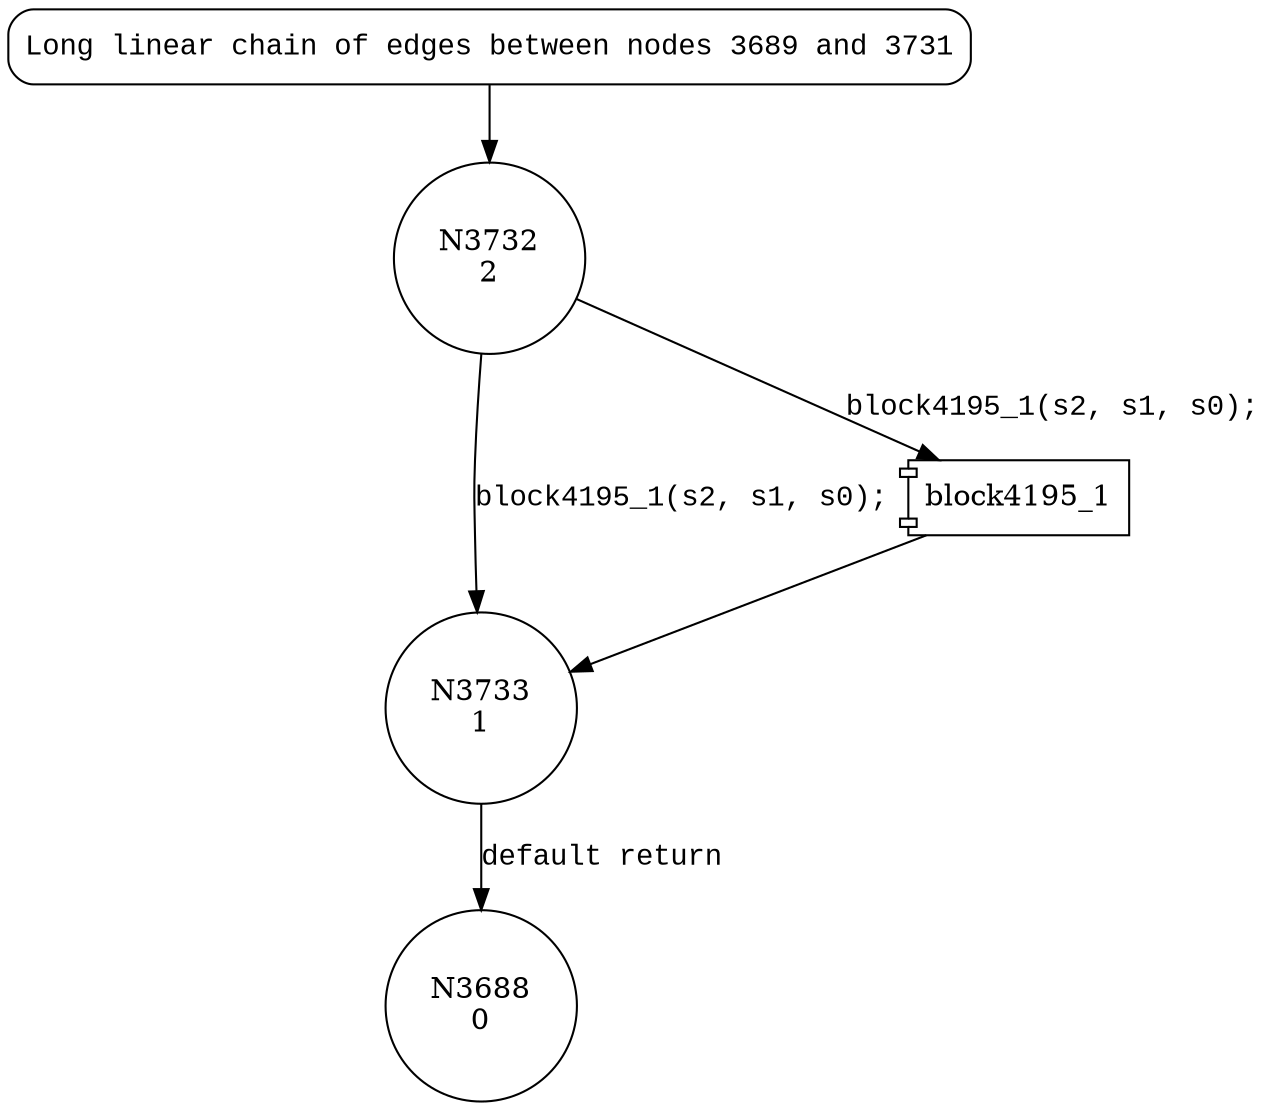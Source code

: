 digraph block3876 {
3732 [shape="circle" label="N3732\n2"]
3733 [shape="circle" label="N3733\n1"]
3688 [shape="circle" label="N3688\n0"]
3689 [style="filled,bold" penwidth="1" fillcolor="white" fontname="Courier New" shape="Mrecord" label="Long linear chain of edges between nodes 3689 and 3731"]
3689 -> 3732[label=""]
100342 [shape="component" label="block4195_1"]
3732 -> 100342 [label="block4195_1(s2, s1, s0);" fontname="Courier New"]
100342 -> 3733 [label="" fontname="Courier New"]
3732 -> 3733 [label="block4195_1(s2, s1, s0);" fontname="Courier New"]
3733 -> 3688 [label="default return" fontname="Courier New"]
}